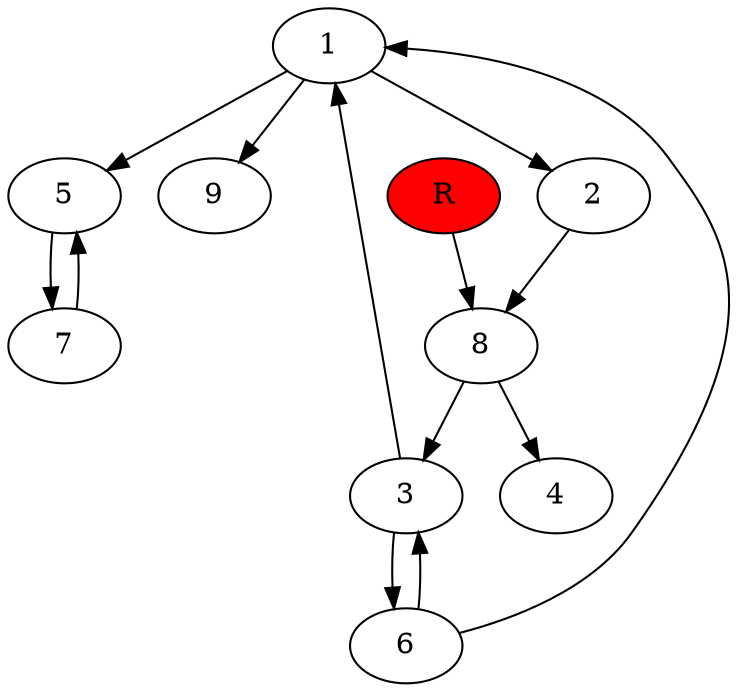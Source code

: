 digraph prb26840 {
	1
	2
	3
	4
	5
	6
	7
	8
	R [fillcolor="#ff0000" style=filled]
	1 -> 2
	1 -> 5
	1 -> 9
	2 -> 8
	3 -> 1
	3 -> 6
	5 -> 7
	6 -> 1
	6 -> 3
	7 -> 5
	8 -> 3
	8 -> 4
	R -> 8
}
